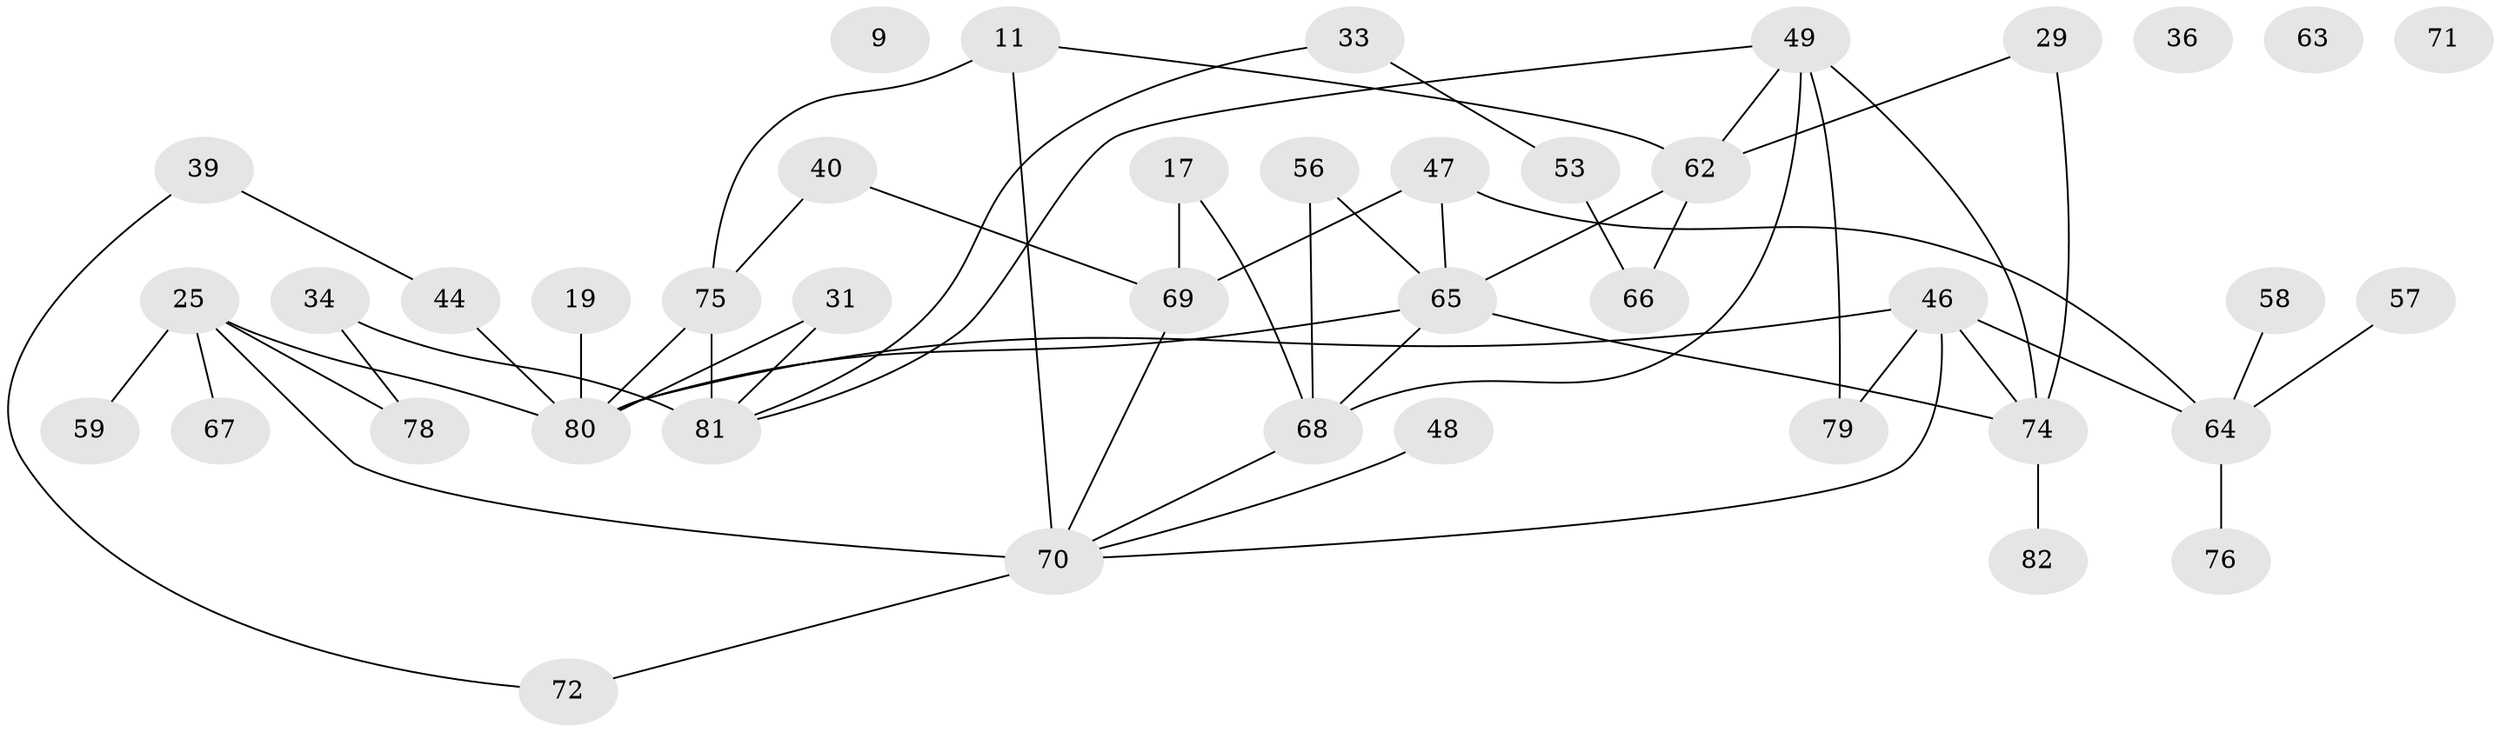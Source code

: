 // original degree distribution, {4: 0.12195121951219512, 2: 0.34146341463414637, 1: 0.15853658536585366, 3: 0.1951219512195122, 0: 0.04878048780487805, 5: 0.08536585365853659, 7: 0.024390243902439025, 6: 0.024390243902439025}
// Generated by graph-tools (version 1.1) at 2025/39/03/09/25 04:39:24]
// undirected, 41 vertices, 55 edges
graph export_dot {
graph [start="1"]
  node [color=gray90,style=filled];
  9;
  11 [super="+4"];
  17;
  19 [super="+3"];
  25 [super="+22"];
  29;
  31;
  33;
  34;
  36;
  39;
  40;
  44 [super="+41"];
  46 [super="+23"];
  47 [super="+45"];
  48;
  49 [super="+24"];
  53;
  56;
  57;
  58;
  59;
  62 [super="+54"];
  63;
  64 [super="+30+42"];
  65 [super="+61"];
  66;
  67;
  68 [super="+10"];
  69 [super="+20"];
  70 [super="+32+55"];
  71;
  72;
  74 [super="+73"];
  75;
  76 [super="+38"];
  78 [super="+27+21"];
  79 [super="+77"];
  80 [super="+18+15+51"];
  81 [super="+12+60"];
  82;
  11 -- 75;
  11 -- 62;
  11 -- 70;
  17 -- 68;
  17 -- 69;
  19 -- 80;
  25 -- 59;
  25 -- 80 [weight=2];
  25 -- 67;
  25 -- 78;
  25 -- 70 [weight=2];
  29 -- 74;
  29 -- 62;
  31 -- 81;
  31 -- 80;
  33 -- 53;
  33 -- 81;
  34 -- 78;
  34 -- 81 [weight=2];
  39 -- 72;
  39 -- 44;
  40 -- 75;
  40 -- 69;
  44 -- 80 [weight=3];
  46 -- 79;
  46 -- 80;
  46 -- 74;
  46 -- 64;
  46 -- 70;
  47 -- 69 [weight=2];
  47 -- 64;
  47 -- 65;
  48 -- 70;
  49 -- 62;
  49 -- 68;
  49 -- 74 [weight=2];
  49 -- 79;
  49 -- 81 [weight=2];
  53 -- 66;
  56 -- 68;
  56 -- 65;
  57 -- 64;
  58 -- 64;
  62 -- 66;
  62 -- 65 [weight=2];
  64 -- 76 [weight=2];
  65 -- 80 [weight=2];
  65 -- 74;
  65 -- 68;
  68 -- 70;
  69 -- 70;
  70 -- 72;
  74 -- 82;
  75 -- 81 [weight=3];
  75 -- 80;
}
